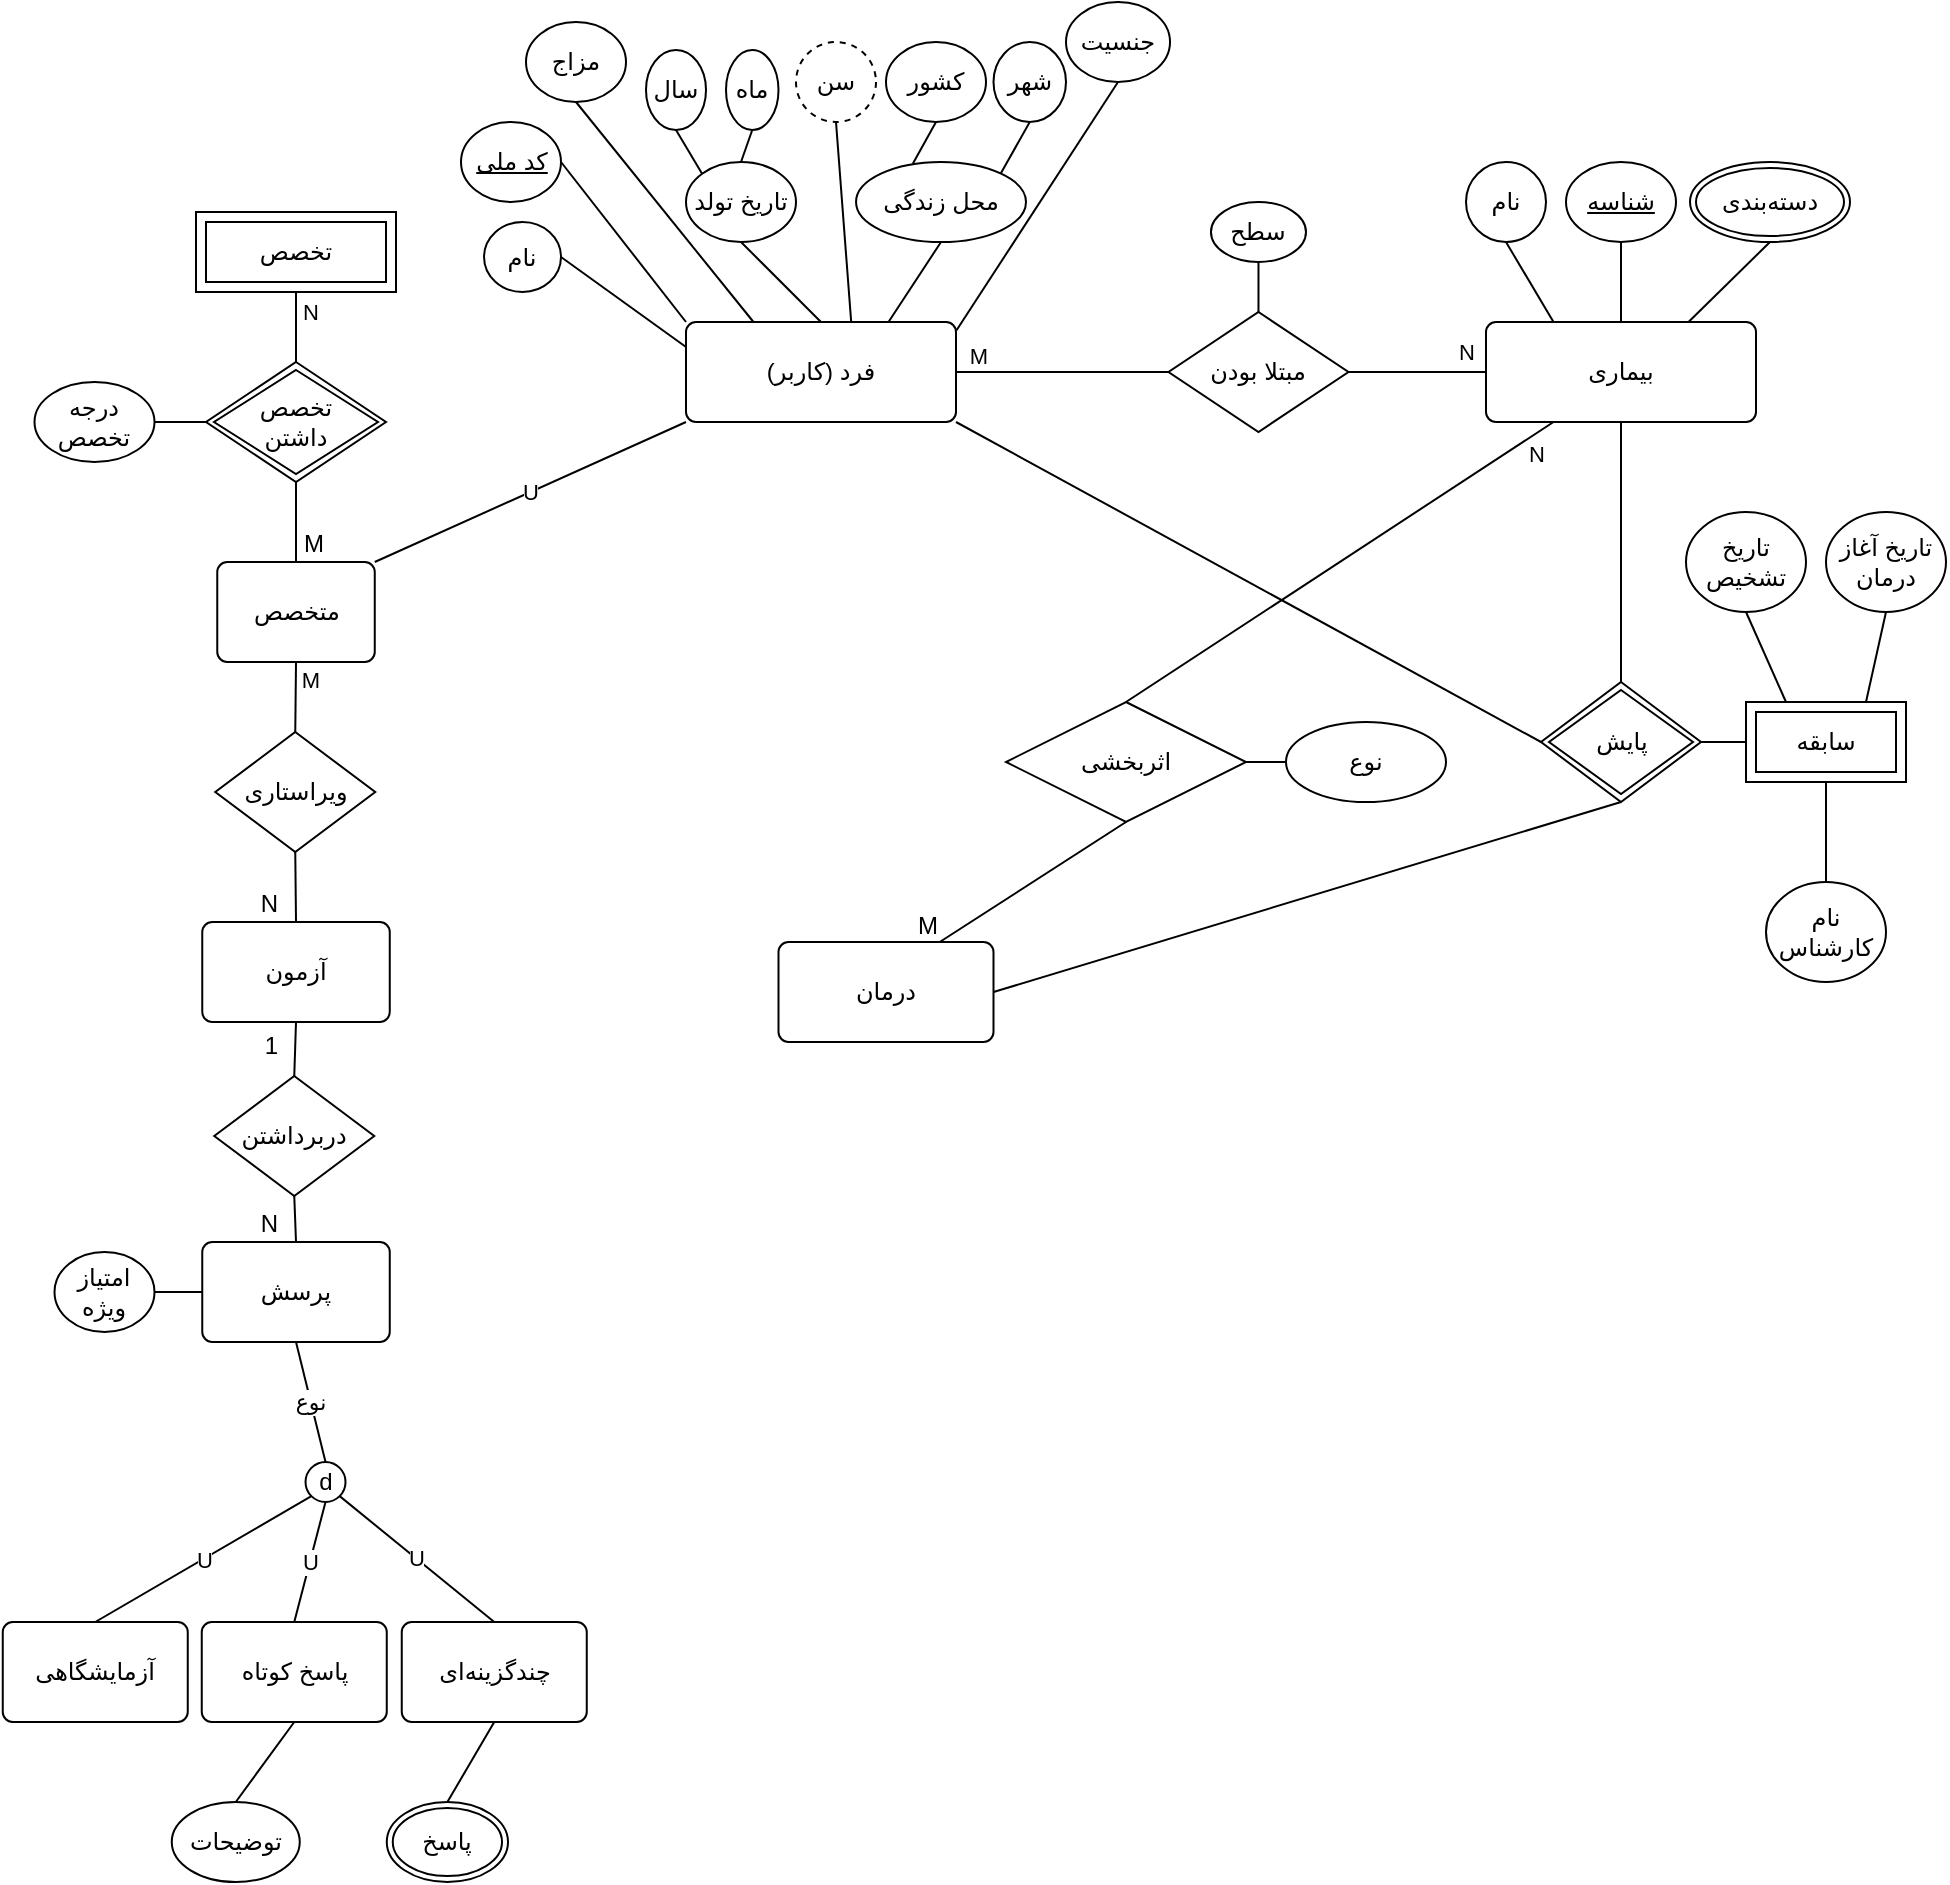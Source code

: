 <mxfile compressed="false" version="16.0.0" type="device">
  <diagram id="R2lEEEUBdFMjLlhIrx00" name="Page-1">
    <mxGraphModel dx="868" dy="1661" grid="1" gridSize="10" guides="1" tooltips="1" connect="1" arrows="1" fold="1" page="1" pageScale="1" pageWidth="850" pageHeight="1100" math="0" shadow="0" extFonts="Permanent Marker^https://fonts.googleapis.com/css?family=Permanent+Marker">
      <root>
        <mxCell id="0" />
        <mxCell id="1" parent="0" />
        <mxCell id="sVlaK4R8TNGXsEOWWM8I-3" value="&lt;div&gt;فرد (کاربر)&lt;/div&gt;" style="rounded=1;arcSize=10;whiteSpace=wrap;html=1;align=center;" parent="1" vertex="1">
          <mxGeometry x="350" y="110" width="135" height="50" as="geometry" />
        </mxCell>
        <mxCell id="sVlaK4R8TNGXsEOWWM8I-7" value="" style="endArrow=none;html=1;rounded=0;exitX=1.002;exitY=0.083;exitDx=0;exitDy=0;entryX=0.5;entryY=1;entryDx=0;entryDy=0;exitPerimeter=0;" parent="1" source="sVlaK4R8TNGXsEOWWM8I-3" target="sVlaK4R8TNGXsEOWWM8I-8" edge="1">
          <mxGeometry relative="1" as="geometry">
            <mxPoint x="310" y="140" as="sourcePoint" />
            <mxPoint x="440" y="120" as="targetPoint" />
          </mxGeometry>
        </mxCell>
        <mxCell id="sVlaK4R8TNGXsEOWWM8I-8" value="&lt;div&gt;جنسیت&lt;/div&gt;" style="ellipse;whiteSpace=wrap;html=1;align=center;" parent="1" vertex="1">
          <mxGeometry x="540" y="-50" width="52.02" height="40" as="geometry" />
        </mxCell>
        <mxCell id="sVlaK4R8TNGXsEOWWM8I-9" value="" style="endArrow=none;html=1;rounded=0;exitX=0.75;exitY=0;exitDx=0;exitDy=0;entryX=0.5;entryY=1;entryDx=0;entryDy=0;" parent="1" source="sVlaK4R8TNGXsEOWWM8I-3" target="sVlaK4R8TNGXsEOWWM8I-10" edge="1">
          <mxGeometry relative="1" as="geometry">
            <mxPoint x="437.995" y="110.0" as="sourcePoint" />
            <mxPoint x="364.98" y="121.92" as="targetPoint" />
          </mxGeometry>
        </mxCell>
        <mxCell id="sVlaK4R8TNGXsEOWWM8I-10" value="&lt;div&gt;محل زندگی&lt;/div&gt;" style="ellipse;whiteSpace=wrap;html=1;align=center;" parent="1" vertex="1">
          <mxGeometry x="435.02" y="30" width="84.98" height="40" as="geometry" />
        </mxCell>
        <mxCell id="sVlaK4R8TNGXsEOWWM8I-11" value="" style="endArrow=none;html=1;rounded=0;entryX=0.334;entryY=0.021;entryDx=0;entryDy=0;exitX=0.5;exitY=1;exitDx=0;exitDy=0;entryPerimeter=0;" parent="1" source="sVlaK4R8TNGXsEOWWM8I-14" target="sVlaK4R8TNGXsEOWWM8I-10" edge="1">
          <mxGeometry relative="1" as="geometry">
            <mxPoint x="410" y="-50" as="sourcePoint" />
            <mxPoint x="470" y="40" as="targetPoint" />
          </mxGeometry>
        </mxCell>
        <mxCell id="sVlaK4R8TNGXsEOWWM8I-12" value="" style="endArrow=none;html=1;rounded=0;entryX=1;entryY=0;entryDx=0;entryDy=0;exitX=0.5;exitY=1;exitDx=0;exitDy=0;" parent="1" source="sVlaK4R8TNGXsEOWWM8I-13" target="sVlaK4R8TNGXsEOWWM8I-10" edge="1">
          <mxGeometry relative="1" as="geometry">
            <mxPoint x="510" y="-50" as="sourcePoint" />
            <mxPoint x="442.484" y="45.84" as="targetPoint" />
          </mxGeometry>
        </mxCell>
        <mxCell id="sVlaK4R8TNGXsEOWWM8I-13" value="&lt;div&gt;شهر&lt;/div&gt;" style="ellipse;whiteSpace=wrap;html=1;align=center;" parent="1" vertex="1">
          <mxGeometry x="503.75" y="-30" width="36.25" height="40" as="geometry" />
        </mxCell>
        <mxCell id="sVlaK4R8TNGXsEOWWM8I-14" value="کشور" style="ellipse;whiteSpace=wrap;html=1;align=center;" parent="1" vertex="1">
          <mxGeometry x="450" y="-30" width="50" height="40" as="geometry" />
        </mxCell>
        <mxCell id="sVlaK4R8TNGXsEOWWM8I-15" value="" style="endArrow=none;html=1;rounded=0;entryX=0.5;entryY=0;entryDx=0;entryDy=0;exitX=0.5;exitY=1;exitDx=0;exitDy=0;" parent="1" source="sVlaK4R8TNGXsEOWWM8I-16" target="sVlaK4R8TNGXsEOWWM8I-3" edge="1">
          <mxGeometry relative="1" as="geometry">
            <mxPoint x="380" y="50" as="sourcePoint" />
            <mxPoint x="470" y="40" as="targetPoint" />
          </mxGeometry>
        </mxCell>
        <mxCell id="sVlaK4R8TNGXsEOWWM8I-16" value="تاریخ تولد" style="ellipse;whiteSpace=wrap;html=1;align=center;" parent="1" vertex="1">
          <mxGeometry x="350" y="30" width="55" height="40" as="geometry" />
        </mxCell>
        <mxCell id="sVlaK4R8TNGXsEOWWM8I-18" value="مزاج" style="ellipse;whiteSpace=wrap;html=1;align=center;" parent="1" vertex="1">
          <mxGeometry x="270" y="-40" width="50" height="40" as="geometry" />
        </mxCell>
        <mxCell id="sVlaK4R8TNGXsEOWWM8I-20" value="" style="endArrow=none;html=1;rounded=0;exitX=0.5;exitY=1;exitDx=0;exitDy=0;entryX=0.25;entryY=0;entryDx=0;entryDy=0;" parent="1" source="sVlaK4R8TNGXsEOWWM8I-18" target="sVlaK4R8TNGXsEOWWM8I-3" edge="1">
          <mxGeometry relative="1" as="geometry">
            <mxPoint x="310" y="40" as="sourcePoint" />
            <mxPoint x="470" y="40" as="targetPoint" />
          </mxGeometry>
        </mxCell>
        <mxCell id="sVlaK4R8TNGXsEOWWM8I-24" value="U" style="endArrow=none;html=1;rounded=0;entryX=0;entryY=1;entryDx=0;entryDy=0;exitX=1;exitY=0;exitDx=0;exitDy=0;" parent="1" source="sVlaK4R8TNGXsEOWWM8I-25" target="sVlaK4R8TNGXsEOWWM8I-3" edge="1">
          <mxGeometry width="50" height="50" relative="1" as="geometry">
            <mxPoint x="350" y="280" as="sourcePoint" />
            <mxPoint x="382.5" y="200" as="targetPoint" />
          </mxGeometry>
        </mxCell>
        <mxCell id="sVlaK4R8TNGXsEOWWM8I-25" value="&lt;div&gt;متخصص&lt;/div&gt;" style="rounded=1;arcSize=10;whiteSpace=wrap;html=1;align=center;" parent="1" vertex="1">
          <mxGeometry x="115.63" y="230" width="78.75" height="50" as="geometry" />
        </mxCell>
        <mxCell id="sVlaK4R8TNGXsEOWWM8I-28" value="" style="endArrow=none;html=1;rounded=0;exitX=0;exitY=0.5;exitDx=0;exitDy=0;entryX=1;entryY=0.5;entryDx=0;entryDy=0;" parent="1" source="sVlaK4R8TNGXsEOWWM8I-153" target="sVlaK4R8TNGXsEOWWM8I-29" edge="1">
          <mxGeometry relative="1" as="geometry">
            <mxPoint x="105.389" y="155.79" as="sourcePoint" />
            <mxPoint x="49.73" y="270" as="targetPoint" />
          </mxGeometry>
        </mxCell>
        <mxCell id="sVlaK4R8TNGXsEOWWM8I-29" value="&lt;div&gt;درجه تخصص&lt;/div&gt;" style="ellipse;whiteSpace=wrap;html=1;align=center;" parent="1" vertex="1">
          <mxGeometry x="24.25" y="140" width="60" height="40" as="geometry" />
        </mxCell>
        <mxCell id="sVlaK4R8TNGXsEOWWM8I-36" value="&lt;div&gt;بیماری&lt;/div&gt;" style="rounded=1;arcSize=10;whiteSpace=wrap;html=1;align=center;" parent="1" vertex="1">
          <mxGeometry x="750" y="110" width="135" height="50" as="geometry" />
        </mxCell>
        <mxCell id="sVlaK4R8TNGXsEOWWM8I-37" value="درمان" style="rounded=1;arcSize=10;whiteSpace=wrap;html=1;align=center;" parent="1" vertex="1">
          <mxGeometry x="396.25" y="420" width="107.5" height="50" as="geometry" />
        </mxCell>
        <mxCell id="sVlaK4R8TNGXsEOWWM8I-38" value="آزمون" style="rounded=1;arcSize=10;whiteSpace=wrap;html=1;align=center;" parent="1" vertex="1">
          <mxGeometry x="108.13" y="410" width="93.75" height="50" as="geometry" />
        </mxCell>
        <mxCell id="sVlaK4R8TNGXsEOWWM8I-39" value="سابقه" style="shape=ext;margin=3;double=1;whiteSpace=wrap;html=1;align=center;" parent="1" vertex="1">
          <mxGeometry x="880" y="300" width="80" height="40" as="geometry" />
        </mxCell>
        <mxCell id="sVlaK4R8TNGXsEOWWM8I-41" value="" style="endArrow=none;html=1;rounded=0;exitX=0.5;exitY=0;exitDx=0;exitDy=0;entryX=0.5;entryY=1;entryDx=0;entryDy=0;" parent="1" source="sVlaK4R8TNGXsEOWWM8I-43" target="sVlaK4R8TNGXsEOWWM8I-42" edge="1">
          <mxGeometry relative="1" as="geometry">
            <mxPoint x="650" y="84.15" as="sourcePoint" />
            <mxPoint x="629.73" y="90" as="targetPoint" />
          </mxGeometry>
        </mxCell>
        <mxCell id="sVlaK4R8TNGXsEOWWM8I-42" value="&lt;div&gt;سطح&lt;/div&gt;" style="ellipse;whiteSpace=wrap;html=1;align=center;" parent="1" vertex="1">
          <mxGeometry x="612.48" y="50" width="47.52" height="30" as="geometry" />
        </mxCell>
        <mxCell id="sVlaK4R8TNGXsEOWWM8I-43" value="مبتلا بودن" style="shape=rhombus;perimeter=rhombusPerimeter;whiteSpace=wrap;html=1;align=center;" parent="1" vertex="1">
          <mxGeometry x="591.24" y="105" width="90" height="60" as="geometry" />
        </mxCell>
        <mxCell id="sVlaK4R8TNGXsEOWWM8I-45" value="" style="endArrow=none;html=1;rounded=0;entryX=0;entryY=0.5;entryDx=0;entryDy=0;exitX=1;exitY=0.5;exitDx=0;exitDy=0;" parent="1" source="sVlaK4R8TNGXsEOWWM8I-43" target="sVlaK4R8TNGXsEOWWM8I-36" edge="1">
          <mxGeometry relative="1" as="geometry">
            <mxPoint x="470" y="145" as="sourcePoint" />
            <mxPoint x="530" y="145" as="targetPoint" />
          </mxGeometry>
        </mxCell>
        <mxCell id="sVlaK4R8TNGXsEOWWM8I-123" value="&lt;div&gt;N&lt;/div&gt;" style="edgeLabel;html=1;align=center;verticalAlign=middle;resizable=0;points=[];labelBackgroundColor=none;" parent="sVlaK4R8TNGXsEOWWM8I-45" vertex="1" connectable="0">
          <mxGeometry x="0.759" y="1" relative="1" as="geometry">
            <mxPoint x="-2" y="-9" as="offset" />
          </mxGeometry>
        </mxCell>
        <mxCell id="sVlaK4R8TNGXsEOWWM8I-46" value="ویراستاری" style="shape=rhombus;perimeter=rhombusPerimeter;whiteSpace=wrap;html=1;align=center;" parent="1" vertex="1">
          <mxGeometry x="114.63" y="315" width="80" height="60" as="geometry" />
        </mxCell>
        <mxCell id="sVlaK4R8TNGXsEOWWM8I-47" value="" style="endArrow=none;html=1;rounded=0;exitX=0.5;exitY=1;exitDx=0;exitDy=0;entryX=0.5;entryY=0;entryDx=0;entryDy=0;" parent="1" source="sVlaK4R8TNGXsEOWWM8I-25" target="sVlaK4R8TNGXsEOWWM8I-46" edge="1">
          <mxGeometry relative="1" as="geometry">
            <mxPoint x="230" y="360" as="sourcePoint" />
            <mxPoint x="390" y="360" as="targetPoint" />
          </mxGeometry>
        </mxCell>
        <mxCell id="sVlaK4R8TNGXsEOWWM8I-88" value="M" style="edgeLabel;html=1;align=center;verticalAlign=middle;resizable=0;points=[];labelBackgroundColor=none;" parent="sVlaK4R8TNGXsEOWWM8I-47" vertex="1" connectable="0">
          <mxGeometry x="-0.886" y="2" relative="1" as="geometry">
            <mxPoint x="5" y="7" as="offset" />
          </mxGeometry>
        </mxCell>
        <mxCell id="sVlaK4R8TNGXsEOWWM8I-49" value="نوع" style="endArrow=none;html=1;rounded=0;entryX=0.5;entryY=0;entryDx=0;entryDy=0;exitX=0.5;exitY=1;exitDx=0;exitDy=0;" parent="1" source="Q4Wg1zKSu5OOe2htZJlR-3" target="sVlaK4R8TNGXsEOWWM8I-50" edge="1">
          <mxGeometry relative="1" as="geometry">
            <mxPoint x="280.38" y="640" as="sourcePoint" />
            <mxPoint x="175.88" y="720" as="targetPoint" />
          </mxGeometry>
        </mxCell>
        <mxCell id="sVlaK4R8TNGXsEOWWM8I-50" value="d" style="ellipse;whiteSpace=wrap;html=1;aspect=fixed;" parent="1" vertex="1">
          <mxGeometry x="159.76" y="680" width="20" height="20" as="geometry" />
        </mxCell>
        <mxCell id="sVlaK4R8TNGXsEOWWM8I-51" value="U" style="endArrow=none;html=1;rounded=0;entryX=0;entryY=1;entryDx=0;entryDy=0;exitX=0.5;exitY=0;exitDx=0;exitDy=0;" parent="1" source="sVlaK4R8TNGXsEOWWM8I-54" target="sVlaK4R8TNGXsEOWWM8I-50" edge="1">
          <mxGeometry width="50" height="50" relative="1" as="geometry">
            <mxPoint x="107.88" y="750" as="sourcePoint" />
            <mxPoint x="178.309" y="707.071" as="targetPoint" />
          </mxGeometry>
        </mxCell>
        <mxCell id="sVlaK4R8TNGXsEOWWM8I-54" value="آزمایشگاهی" style="rounded=1;arcSize=10;whiteSpace=wrap;html=1;align=center;" parent="1" vertex="1">
          <mxGeometry x="8.38" y="760" width="92.5" height="50" as="geometry" />
        </mxCell>
        <mxCell id="sVlaK4R8TNGXsEOWWM8I-55" value="پاسخ کوتاه" style="rounded=1;arcSize=10;whiteSpace=wrap;html=1;align=center;" parent="1" vertex="1">
          <mxGeometry x="107.88" y="760" width="92.5" height="50" as="geometry" />
        </mxCell>
        <mxCell id="sVlaK4R8TNGXsEOWWM8I-56" value="چندگزینه‌ای" style="rounded=1;arcSize=10;whiteSpace=wrap;html=1;align=center;" parent="1" vertex="1">
          <mxGeometry x="207.88" y="760" width="92.5" height="50" as="geometry" />
        </mxCell>
        <mxCell id="sVlaK4R8TNGXsEOWWM8I-57" value="U" style="endArrow=none;html=1;rounded=0;entryX=0.5;entryY=1;entryDx=0;entryDy=0;exitX=0.5;exitY=0;exitDx=0;exitDy=0;" parent="1" source="sVlaK4R8TNGXsEOWWM8I-55" target="sVlaK4R8TNGXsEOWWM8I-50" edge="1">
          <mxGeometry width="50" height="50" relative="1" as="geometry">
            <mxPoint x="110.38" y="770" as="sourcePoint" />
            <mxPoint x="209.559" y="707.071" as="targetPoint" />
          </mxGeometry>
        </mxCell>
        <mxCell id="sVlaK4R8TNGXsEOWWM8I-58" value="U" style="endArrow=none;html=1;rounded=0;entryX=1;entryY=1;entryDx=0;entryDy=0;exitX=0.5;exitY=0;exitDx=0;exitDy=0;" parent="1" source="sVlaK4R8TNGXsEOWWM8I-56" target="sVlaK4R8TNGXsEOWWM8I-50" edge="1">
          <mxGeometry width="50" height="50" relative="1" as="geometry">
            <mxPoint x="120.38" y="780" as="sourcePoint" />
            <mxPoint x="219.559" y="717.071" as="targetPoint" />
          </mxGeometry>
        </mxCell>
        <mxCell id="sVlaK4R8TNGXsEOWWM8I-59" value="" style="endArrow=none;html=1;rounded=0;entryX=0.5;entryY=1;entryDx=0;entryDy=0;exitX=0.5;exitY=0;exitDx=0;exitDy=0;" parent="1" source="sVlaK4R8TNGXsEOWWM8I-60" target="sVlaK4R8TNGXsEOWWM8I-56" edge="1">
          <mxGeometry relative="1" as="geometry">
            <mxPoint x="314.38" y="850" as="sourcePoint" />
            <mxPoint x="370.38" y="820" as="targetPoint" />
          </mxGeometry>
        </mxCell>
        <mxCell id="sVlaK4R8TNGXsEOWWM8I-60" value="پاسخ" style="ellipse;shape=doubleEllipse;margin=3;whiteSpace=wrap;html=1;align=center;" parent="1" vertex="1">
          <mxGeometry x="200.38" y="850" width="60.63" height="40" as="geometry" />
        </mxCell>
        <mxCell id="sVlaK4R8TNGXsEOWWM8I-61" value="" style="endArrow=none;html=1;rounded=0;exitX=0.5;exitY=1;exitDx=0;exitDy=0;entryX=0.5;entryY=0;entryDx=0;entryDy=0;" parent="1" source="sVlaK4R8TNGXsEOWWM8I-55" target="sVlaK4R8TNGXsEOWWM8I-62" edge="1">
          <mxGeometry relative="1" as="geometry">
            <mxPoint x="140.38" y="850" as="sourcePoint" />
            <mxPoint x="206.38" y="850" as="targetPoint" />
          </mxGeometry>
        </mxCell>
        <mxCell id="sVlaK4R8TNGXsEOWWM8I-62" value="توضیحات" style="ellipse;whiteSpace=wrap;html=1;align=center;" parent="1" vertex="1">
          <mxGeometry x="92.88" y="850" width="64" height="40" as="geometry" />
        </mxCell>
        <mxCell id="sVlaK4R8TNGXsEOWWM8I-63" value="" style="endArrow=none;html=1;rounded=0;exitX=1;exitY=0.5;exitDx=0;exitDy=0;entryX=0;entryY=0.5;entryDx=0;entryDy=0;" parent="1" source="sVlaK4R8TNGXsEOWWM8I-64" target="Q4Wg1zKSu5OOe2htZJlR-3" edge="1">
          <mxGeometry relative="1" as="geometry">
            <mxPoint x="370" y="550" as="sourcePoint" />
            <mxPoint y="540" as="targetPoint" />
          </mxGeometry>
        </mxCell>
        <mxCell id="sVlaK4R8TNGXsEOWWM8I-64" value="امتیاز ویژه" style="ellipse;whiteSpace=wrap;html=1;align=center;" parent="1" vertex="1">
          <mxGeometry x="34.25" y="575" width="50" height="40" as="geometry" />
        </mxCell>
        <mxCell id="sVlaK4R8TNGXsEOWWM8I-68" value="" style="endArrow=none;html=1;rounded=0;exitX=0.5;exitY=1;exitDx=0;exitDy=0;entryX=0.5;entryY=0;entryDx=0;entryDy=0;" parent="1" source="sVlaK4R8TNGXsEOWWM8I-46" target="sVlaK4R8TNGXsEOWWM8I-38" edge="1">
          <mxGeometry relative="1" as="geometry">
            <mxPoint x="210" y="450" as="sourcePoint" />
            <mxPoint x="370" y="450" as="targetPoint" />
          </mxGeometry>
        </mxCell>
        <mxCell id="sVlaK4R8TNGXsEOWWM8I-69" value="" style="resizable=0;html=1;align=left;verticalAlign=bottom;" parent="sVlaK4R8TNGXsEOWWM8I-68" connectable="0" vertex="1">
          <mxGeometry x="-1" relative="1" as="geometry" />
        </mxCell>
        <mxCell id="sVlaK4R8TNGXsEOWWM8I-70" value="N" style="resizable=0;html=1;align=right;verticalAlign=bottom;" parent="sVlaK4R8TNGXsEOWWM8I-68" connectable="0" vertex="1">
          <mxGeometry x="1" relative="1" as="geometry">
            <mxPoint x="-9" as="offset" />
          </mxGeometry>
        </mxCell>
        <mxCell id="sVlaK4R8TNGXsEOWWM8I-90" value="پایش" style="shape=rhombus;double=1;perimeter=rhombusPerimeter;whiteSpace=wrap;html=1;align=center;labelBackgroundColor=none;" parent="1" vertex="1">
          <mxGeometry x="777.5" y="290" width="80" height="60" as="geometry" />
        </mxCell>
        <mxCell id="sVlaK4R8TNGXsEOWWM8I-91" value="" style="endArrow=none;html=1;rounded=0;exitX=1;exitY=1;exitDx=0;exitDy=0;entryX=0;entryY=0.5;entryDx=0;entryDy=0;" parent="1" source="sVlaK4R8TNGXsEOWWM8I-3" target="sVlaK4R8TNGXsEOWWM8I-90" edge="1">
          <mxGeometry relative="1" as="geometry">
            <mxPoint x="810" y="290" as="sourcePoint" />
            <mxPoint x="970" y="290" as="targetPoint" />
          </mxGeometry>
        </mxCell>
        <mxCell id="sVlaK4R8TNGXsEOWWM8I-92" value="" style="endArrow=none;html=1;rounded=0;exitX=0.5;exitY=0;exitDx=0;exitDy=0;entryX=0.5;entryY=1;entryDx=0;entryDy=0;" parent="1" source="sVlaK4R8TNGXsEOWWM8I-90" target="sVlaK4R8TNGXsEOWWM8I-36" edge="1">
          <mxGeometry relative="1" as="geometry">
            <mxPoint x="495" y="170.0" as="sourcePoint" />
            <mxPoint x="750" y="330" as="targetPoint" />
          </mxGeometry>
        </mxCell>
        <mxCell id="sVlaK4R8TNGXsEOWWM8I-93" value="" style="endArrow=none;html=1;rounded=0;exitX=1;exitY=0.5;exitDx=0;exitDy=0;entryX=0.5;entryY=1;entryDx=0;entryDy=0;" parent="1" source="sVlaK4R8TNGXsEOWWM8I-37" target="sVlaK4R8TNGXsEOWWM8I-90" edge="1">
          <mxGeometry relative="1" as="geometry">
            <mxPoint x="505" y="180.0" as="sourcePoint" />
            <mxPoint x="760" y="340" as="targetPoint" />
          </mxGeometry>
        </mxCell>
        <mxCell id="sVlaK4R8TNGXsEOWWM8I-94" value="" style="endArrow=none;html=1;rounded=0;exitX=1;exitY=0.5;exitDx=0;exitDy=0;entryX=0;entryY=0.5;entryDx=0;entryDy=0;" parent="1" source="sVlaK4R8TNGXsEOWWM8I-90" target="sVlaK4R8TNGXsEOWWM8I-39" edge="1">
          <mxGeometry relative="1" as="geometry">
            <mxPoint x="515" y="190.0" as="sourcePoint" />
            <mxPoint x="770" y="350" as="targetPoint" />
          </mxGeometry>
        </mxCell>
        <mxCell id="sVlaK4R8TNGXsEOWWM8I-95" value="" style="endArrow=none;html=1;rounded=0;exitX=0.5;exitY=1;exitDx=0;exitDy=0;entryX=0.5;entryY=0;entryDx=0;entryDy=0;" parent="1" source="sVlaK4R8TNGXsEOWWM8I-39" target="sVlaK4R8TNGXsEOWWM8I-96" edge="1">
          <mxGeometry relative="1" as="geometry">
            <mxPoint x="1235.27" y="374.15" as="sourcePoint" />
            <mxPoint x="1190" y="380" as="targetPoint" />
          </mxGeometry>
        </mxCell>
        <mxCell id="sVlaK4R8TNGXsEOWWM8I-96" value="نام کارشناس" style="ellipse;whiteSpace=wrap;html=1;align=center;" parent="1" vertex="1">
          <mxGeometry x="890" y="390" width="60" height="50" as="geometry" />
        </mxCell>
        <mxCell id="sVlaK4R8TNGXsEOWWM8I-103" value="" style="endArrow=none;html=1;rounded=0;entryX=0.25;entryY=0;entryDx=0;entryDy=0;exitX=0.5;exitY=1;exitDx=0;exitDy=0;" parent="1" source="sVlaK4R8TNGXsEOWWM8I-104" target="sVlaK4R8TNGXsEOWWM8I-39" edge="1">
          <mxGeometry relative="1" as="geometry">
            <mxPoint x="855" y="230" as="sourcePoint" />
            <mxPoint x="892.5" y="290.0" as="targetPoint" />
          </mxGeometry>
        </mxCell>
        <mxCell id="sVlaK4R8TNGXsEOWWM8I-104" value="&lt;div&gt;تاریخ&lt;/div&gt;&lt;div&gt;تشخیص&lt;br&gt;&lt;/div&gt;" style="ellipse;whiteSpace=wrap;html=1;align=center;" parent="1" vertex="1">
          <mxGeometry x="850" y="205" width="60" height="50" as="geometry" />
        </mxCell>
        <mxCell id="sVlaK4R8TNGXsEOWWM8I-105" value="تاریخ آغاز درمان" style="ellipse;whiteSpace=wrap;html=1;align=center;" parent="1" vertex="1">
          <mxGeometry x="920" y="205" width="60" height="50" as="geometry" />
        </mxCell>
        <mxCell id="sVlaK4R8TNGXsEOWWM8I-106" value="" style="endArrow=none;html=1;rounded=0;exitX=0.5;exitY=1;exitDx=0;exitDy=0;entryX=0.75;entryY=0;entryDx=0;entryDy=0;" parent="1" source="sVlaK4R8TNGXsEOWWM8I-105" target="sVlaK4R8TNGXsEOWWM8I-39" edge="1">
          <mxGeometry relative="1" as="geometry">
            <mxPoint x="1060" y="300" as="sourcePoint" />
            <mxPoint x="1133.75" y="370.0" as="targetPoint" />
          </mxGeometry>
        </mxCell>
        <mxCell id="sVlaK4R8TNGXsEOWWM8I-111" value="اثربخشی" style="shape=rhombus;perimeter=rhombusPerimeter;whiteSpace=wrap;html=1;align=center;" parent="1" vertex="1">
          <mxGeometry x="510" y="300" width="120" height="60" as="geometry" />
        </mxCell>
        <mxCell id="sVlaK4R8TNGXsEOWWM8I-112" value="" style="endArrow=none;html=1;rounded=0;exitX=0.25;exitY=1;exitDx=0;exitDy=0;entryX=0.5;entryY=0;entryDx=0;entryDy=0;" parent="1" source="sVlaK4R8TNGXsEOWWM8I-36" target="sVlaK4R8TNGXsEOWWM8I-111" edge="1">
          <mxGeometry relative="1" as="geometry">
            <mxPoint x="556.25" y="290" as="sourcePoint" />
            <mxPoint x="740" y="340" as="targetPoint" />
          </mxGeometry>
        </mxCell>
        <mxCell id="sVlaK4R8TNGXsEOWWM8I-113" value="N" style="edgeLabel;html=1;align=center;verticalAlign=middle;resizable=0;points=[];labelBackgroundColor=none;" parent="sVlaK4R8TNGXsEOWWM8I-112" vertex="1" connectable="0">
          <mxGeometry x="-0.886" y="2" relative="1" as="geometry">
            <mxPoint x="2" y="6" as="offset" />
          </mxGeometry>
        </mxCell>
        <mxCell id="sVlaK4R8TNGXsEOWWM8I-114" value="" style="endArrow=none;html=1;rounded=0;exitX=0.5;exitY=1;exitDx=0;exitDy=0;entryX=0.75;entryY=0;entryDx=0;entryDy=0;" parent="1" source="sVlaK4R8TNGXsEOWWM8I-111" target="sVlaK4R8TNGXsEOWWM8I-37" edge="1">
          <mxGeometry relative="1" as="geometry">
            <mxPoint x="560" y="430" as="sourcePoint" />
            <mxPoint x="519.375" y="460" as="targetPoint" />
          </mxGeometry>
        </mxCell>
        <mxCell id="sVlaK4R8TNGXsEOWWM8I-115" value="" style="resizable=0;html=1;align=left;verticalAlign=bottom;" parent="sVlaK4R8TNGXsEOWWM8I-114" connectable="0" vertex="1">
          <mxGeometry x="-1" relative="1" as="geometry" />
        </mxCell>
        <mxCell id="sVlaK4R8TNGXsEOWWM8I-116" value="M" style="resizable=0;html=1;align=right;verticalAlign=bottom;" parent="sVlaK4R8TNGXsEOWWM8I-114" connectable="0" vertex="1">
          <mxGeometry x="1" relative="1" as="geometry" />
        </mxCell>
        <mxCell id="sVlaK4R8TNGXsEOWWM8I-117" value="" style="endArrow=none;html=1;rounded=0;exitX=1;exitY=0.5;exitDx=0;exitDy=0;entryX=0;entryY=0.5;entryDx=0;entryDy=0;" parent="1" source="sVlaK4R8TNGXsEOWWM8I-111" target="Q4Wg1zKSu5OOe2htZJlR-1" edge="1">
          <mxGeometry relative="1" as="geometry">
            <mxPoint x="630" y="330" as="sourcePoint" />
            <mxPoint x="655" y="330" as="targetPoint" />
          </mxGeometry>
        </mxCell>
        <mxCell id="sVlaK4R8TNGXsEOWWM8I-118" value="" style="resizable=0;html=1;align=left;verticalAlign=bottom;" parent="sVlaK4R8TNGXsEOWWM8I-117" connectable="0" vertex="1">
          <mxGeometry x="-1" relative="1" as="geometry" />
        </mxCell>
        <mxCell id="sVlaK4R8TNGXsEOWWM8I-125" value="" style="endArrow=none;html=1;rounded=0;entryX=1;entryY=0.5;entryDx=0;entryDy=0;exitX=0;exitY=0.5;exitDx=0;exitDy=0;" parent="1" source="sVlaK4R8TNGXsEOWWM8I-43" target="sVlaK4R8TNGXsEOWWM8I-3" edge="1">
          <mxGeometry relative="1" as="geometry">
            <mxPoint x="691.24" y="145" as="sourcePoint" />
            <mxPoint x="760" y="145" as="targetPoint" />
          </mxGeometry>
        </mxCell>
        <mxCell id="sVlaK4R8TNGXsEOWWM8I-126" value="&lt;div&gt;M&lt;/div&gt;" style="edgeLabel;html=1;align=center;verticalAlign=middle;resizable=0;points=[];labelBackgroundColor=none;" parent="sVlaK4R8TNGXsEOWWM8I-125" vertex="1" connectable="0">
          <mxGeometry x="0.759" y="1" relative="1" as="geometry">
            <mxPoint x="-2" y="-9" as="offset" />
          </mxGeometry>
        </mxCell>
        <mxCell id="sVlaK4R8TNGXsEOWWM8I-127" value="" style="endArrow=none;html=1;rounded=0;exitX=0.25;exitY=0;exitDx=0;exitDy=0;entryX=0.5;entryY=1;entryDx=0;entryDy=0;" parent="1" source="sVlaK4R8TNGXsEOWWM8I-36" target="sVlaK4R8TNGXsEOWWM8I-128" edge="1">
          <mxGeometry relative="1" as="geometry">
            <mxPoint x="775.27" y="74.15" as="sourcePoint" />
            <mxPoint x="730" y="80" as="targetPoint" />
          </mxGeometry>
        </mxCell>
        <mxCell id="sVlaK4R8TNGXsEOWWM8I-128" value="&lt;div&gt;نام&lt;/div&gt;" style="ellipse;whiteSpace=wrap;html=1;align=center;" parent="1" vertex="1">
          <mxGeometry x="740" y="30" width="40" height="40" as="geometry" />
        </mxCell>
        <mxCell id="sVlaK4R8TNGXsEOWWM8I-130" value="شناسه" style="ellipse;whiteSpace=wrap;html=1;align=center;fontStyle=4;labelBackgroundColor=none;" parent="1" vertex="1">
          <mxGeometry x="790" y="30" width="55" height="40" as="geometry" />
        </mxCell>
        <mxCell id="sVlaK4R8TNGXsEOWWM8I-131" value="" style="endArrow=none;html=1;rounded=0;exitX=0.5;exitY=0;exitDx=0;exitDy=0;entryX=0.5;entryY=1;entryDx=0;entryDy=0;" parent="1" source="sVlaK4R8TNGXsEOWWM8I-36" target="sVlaK4R8TNGXsEOWWM8I-130" edge="1">
          <mxGeometry relative="1" as="geometry">
            <mxPoint x="793.75" y="120" as="sourcePoint" />
            <mxPoint x="750" y="80" as="targetPoint" />
          </mxGeometry>
        </mxCell>
        <mxCell id="sVlaK4R8TNGXsEOWWM8I-133" value="" style="endArrow=none;html=1;rounded=0;entryX=0.612;entryY=0.006;entryDx=0;entryDy=0;exitX=0.5;exitY=1;exitDx=0;exitDy=0;entryPerimeter=0;" parent="1" source="sVlaK4R8TNGXsEOWWM8I-135" target="sVlaK4R8TNGXsEOWWM8I-3" edge="1">
          <mxGeometry relative="1" as="geometry">
            <mxPoint x="425.5" y="10" as="sourcePoint" />
            <mxPoint x="440.5" y="50" as="targetPoint" />
          </mxGeometry>
        </mxCell>
        <mxCell id="sVlaK4R8TNGXsEOWWM8I-135" value="سن" style="ellipse;whiteSpace=wrap;html=1;align=center;dashed=1;labelBackgroundColor=none;" parent="1" vertex="1">
          <mxGeometry x="405" y="-30" width="40" height="40" as="geometry" />
        </mxCell>
        <mxCell id="sVlaK4R8TNGXsEOWWM8I-143" value="" style="endArrow=none;html=1;rounded=0;entryX=0;entryY=0;entryDx=0;entryDy=0;exitX=0.5;exitY=1;exitDx=0;exitDy=0;" parent="1" source="sVlaK4R8TNGXsEOWWM8I-146" target="sVlaK4R8TNGXsEOWWM8I-16" edge="1">
          <mxGeometry relative="1" as="geometry">
            <mxPoint x="246.25" y="-86" as="sourcePoint" />
            <mxPoint x="299.653" y="-5.16" as="targetPoint" />
          </mxGeometry>
        </mxCell>
        <mxCell id="sVlaK4R8TNGXsEOWWM8I-144" value="" style="endArrow=none;html=1;rounded=0;entryX=0.5;entryY=0;entryDx=0;entryDy=0;exitX=0.5;exitY=1;exitDx=0;exitDy=0;" parent="1" source="sVlaK4R8TNGXsEOWWM8I-145" target="sVlaK4R8TNGXsEOWWM8I-16" edge="1">
          <mxGeometry relative="1" as="geometry">
            <mxPoint x="346.25" y="-86" as="sourcePoint" />
            <mxPoint x="343.732" y="-0.176" as="targetPoint" />
          </mxGeometry>
        </mxCell>
        <mxCell id="sVlaK4R8TNGXsEOWWM8I-145" value="ماه" style="ellipse;whiteSpace=wrap;html=1;align=center;" parent="1" vertex="1">
          <mxGeometry x="370" y="-26" width="26.25" height="40" as="geometry" />
        </mxCell>
        <mxCell id="sVlaK4R8TNGXsEOWWM8I-146" value="سال" style="ellipse;whiteSpace=wrap;html=1;align=center;" parent="1" vertex="1">
          <mxGeometry x="330" y="-26" width="30" height="40" as="geometry" />
        </mxCell>
        <mxCell id="sVlaK4R8TNGXsEOWWM8I-148" value="" style="endArrow=none;html=1;rounded=0;exitX=1;exitY=0.5;exitDx=0;exitDy=0;entryX=0;entryY=0;entryDx=0;entryDy=0;" parent="1" source="sVlaK4R8TNGXsEOWWM8I-150" target="sVlaK4R8TNGXsEOWWM8I-3" edge="1">
          <mxGeometry relative="1" as="geometry">
            <mxPoint x="280" y="100" as="sourcePoint" />
            <mxPoint x="310" y="110" as="targetPoint" />
          </mxGeometry>
        </mxCell>
        <mxCell id="sVlaK4R8TNGXsEOWWM8I-150" value="کد ملی" style="ellipse;whiteSpace=wrap;html=1;align=center;fontStyle=4;labelBackgroundColor=none;" parent="1" vertex="1">
          <mxGeometry x="237.5" y="10" width="50" height="40" as="geometry" />
        </mxCell>
        <mxCell id="sVlaK4R8TNGXsEOWWM8I-151" value="" style="endArrow=none;html=1;rounded=0;entryX=0;entryY=0.25;entryDx=0;entryDy=0;exitX=1;exitY=0.5;exitDx=0;exitDy=0;" parent="1" source="sVlaK4R8TNGXsEOWWM8I-152" target="sVlaK4R8TNGXsEOWWM8I-3" edge="1">
          <mxGeometry relative="1" as="geometry">
            <mxPoint x="290" y="80" as="sourcePoint" />
            <mxPoint x="420" y="120" as="targetPoint" />
          </mxGeometry>
        </mxCell>
        <mxCell id="sVlaK4R8TNGXsEOWWM8I-152" value="نام" style="ellipse;whiteSpace=wrap;html=1;align=center;" parent="1" vertex="1">
          <mxGeometry x="249.02" y="60" width="38.48" height="35" as="geometry" />
        </mxCell>
        <mxCell id="sVlaK4R8TNGXsEOWWM8I-153" value="&lt;div&gt;تخصص&lt;/div&gt;داشتن" style="shape=rhombus;double=1;perimeter=rhombusPerimeter;whiteSpace=wrap;html=1;align=center;labelBackgroundColor=none;" parent="1" vertex="1">
          <mxGeometry x="110" y="130" width="90" height="60" as="geometry" />
        </mxCell>
        <mxCell id="sVlaK4R8TNGXsEOWWM8I-155" value="" style="endArrow=none;html=1;rounded=0;exitX=0.5;exitY=1;exitDx=0;exitDy=0;entryX=0.5;entryY=0;entryDx=0;entryDy=0;" parent="1" source="sVlaK4R8TNGXsEOWWM8I-153" target="sVlaK4R8TNGXsEOWWM8I-25" edge="1">
          <mxGeometry relative="1" as="geometry">
            <mxPoint x="226.5" y="410" as="sourcePoint" />
            <mxPoint x="171" y="227.143" as="targetPoint" />
          </mxGeometry>
        </mxCell>
        <mxCell id="sVlaK4R8TNGXsEOWWM8I-156" value="" style="resizable=0;html=1;align=left;verticalAlign=bottom;" parent="sVlaK4R8TNGXsEOWWM8I-155" connectable="0" vertex="1">
          <mxGeometry x="-1" relative="1" as="geometry" />
        </mxCell>
        <mxCell id="sVlaK4R8TNGXsEOWWM8I-157" value="M" style="resizable=0;html=1;align=right;verticalAlign=bottom;" parent="sVlaK4R8TNGXsEOWWM8I-155" connectable="0" vertex="1">
          <mxGeometry x="1" relative="1" as="geometry">
            <mxPoint x="14" as="offset" />
          </mxGeometry>
        </mxCell>
        <mxCell id="sVlaK4R8TNGXsEOWWM8I-158" value="تخصص" style="shape=ext;margin=3;double=1;whiteSpace=wrap;html=1;align=center;labelBackgroundColor=none;" parent="1" vertex="1">
          <mxGeometry x="105" y="55" width="100" height="40" as="geometry" />
        </mxCell>
        <mxCell id="sVlaK4R8TNGXsEOWWM8I-159" value="" style="endArrow=none;html=1;rounded=0;exitX=0.5;exitY=1;exitDx=0;exitDy=0;entryX=0.5;entryY=0;entryDx=0;entryDy=0;" parent="1" source="sVlaK4R8TNGXsEOWWM8I-158" target="sVlaK4R8TNGXsEOWWM8I-153" edge="1">
          <mxGeometry relative="1" as="geometry">
            <mxPoint x="150" y="100" as="sourcePoint" />
            <mxPoint x="310" y="100" as="targetPoint" />
          </mxGeometry>
        </mxCell>
        <mxCell id="sVlaK4R8TNGXsEOWWM8I-160" value="&lt;div&gt;N&lt;/div&gt;" style="edgeLabel;html=1;align=center;verticalAlign=middle;resizable=0;points=[];labelBackgroundColor=none;" parent="sVlaK4R8TNGXsEOWWM8I-159" vertex="1" connectable="0">
          <mxGeometry x="-0.584" y="3" relative="1" as="geometry">
            <mxPoint x="4" y="2" as="offset" />
          </mxGeometry>
        </mxCell>
        <mxCell id="sVlaK4R8TNGXsEOWWM8I-162" value="" style="endArrow=none;html=1;rounded=0;exitX=0.75;exitY=0;exitDx=0;exitDy=0;entryX=0.5;entryY=1;entryDx=0;entryDy=0;" parent="1" source="sVlaK4R8TNGXsEOWWM8I-36" target="sVlaK4R8TNGXsEOWWM8I-163" edge="1">
          <mxGeometry relative="1" as="geometry">
            <mxPoint x="912.5" y="115" as="sourcePoint" />
            <mxPoint x="912.5" y="75" as="targetPoint" />
          </mxGeometry>
        </mxCell>
        <mxCell id="sVlaK4R8TNGXsEOWWM8I-163" value="دسته‌بندی" style="ellipse;shape=doubleEllipse;margin=3;whiteSpace=wrap;html=1;align=center;labelBackgroundColor=none;" parent="1" vertex="1">
          <mxGeometry x="852" y="30" width="80" height="40" as="geometry" />
        </mxCell>
        <mxCell id="Q4Wg1zKSu5OOe2htZJlR-1" value="نوع" style="ellipse;margin=3;whiteSpace=wrap;html=1;align=center;labelBackgroundColor=none;" parent="1" vertex="1">
          <mxGeometry x="650" y="310" width="80" height="40" as="geometry" />
        </mxCell>
        <mxCell id="Q4Wg1zKSu5OOe2htZJlR-3" value="پرسش" style="rounded=1;arcSize=10;whiteSpace=wrap;html=1;align=center;" parent="1" vertex="1">
          <mxGeometry x="108.13" y="570" width="93.75" height="50" as="geometry" />
        </mxCell>
        <mxCell id="Q4Wg1zKSu5OOe2htZJlR-4" value="دربرداشتن" style="shape=rhombus;perimeter=rhombusPerimeter;whiteSpace=wrap;html=1;align=center;" parent="1" vertex="1">
          <mxGeometry x="114.13" y="487" width="80" height="60" as="geometry" />
        </mxCell>
        <mxCell id="Q4Wg1zKSu5OOe2htZJlR-6" value="" style="endArrow=none;html=1;rounded=0;exitX=0.5;exitY=1;exitDx=0;exitDy=0;entryX=0.5;entryY=0;entryDx=0;entryDy=0;" parent="1" source="Q4Wg1zKSu5OOe2htZJlR-4" target="Q4Wg1zKSu5OOe2htZJlR-3" edge="1">
          <mxGeometry relative="1" as="geometry">
            <mxPoint x="164.63" y="492" as="sourcePoint" />
            <mxPoint x="165.005" y="527" as="targetPoint" />
          </mxGeometry>
        </mxCell>
        <mxCell id="Q4Wg1zKSu5OOe2htZJlR-7" value="" style="resizable=0;html=1;align=left;verticalAlign=bottom;" parent="Q4Wg1zKSu5OOe2htZJlR-6" connectable="0" vertex="1">
          <mxGeometry x="-1" relative="1" as="geometry" />
        </mxCell>
        <mxCell id="Q4Wg1zKSu5OOe2htZJlR-8" value="N" style="resizable=0;html=1;align=right;verticalAlign=bottom;" parent="Q4Wg1zKSu5OOe2htZJlR-6" connectable="0" vertex="1">
          <mxGeometry x="1" relative="1" as="geometry">
            <mxPoint x="-9" as="offset" />
          </mxGeometry>
        </mxCell>
        <mxCell id="Q4Wg1zKSu5OOe2htZJlR-9" value="" style="endArrow=none;html=1;rounded=0;exitX=0.5;exitY=0;exitDx=0;exitDy=0;entryX=0.5;entryY=1;entryDx=0;entryDy=0;" parent="1" source="Q4Wg1zKSu5OOe2htZJlR-4" target="sVlaK4R8TNGXsEOWWM8I-38" edge="1">
          <mxGeometry relative="1" as="geometry">
            <mxPoint x="174.63" y="395" as="sourcePoint" />
            <mxPoint x="175.005" y="430" as="targetPoint" />
          </mxGeometry>
        </mxCell>
        <mxCell id="Q4Wg1zKSu5OOe2htZJlR-10" value="" style="resizable=0;html=1;align=left;verticalAlign=bottom;" parent="Q4Wg1zKSu5OOe2htZJlR-9" connectable="0" vertex="1">
          <mxGeometry x="-1" relative="1" as="geometry" />
        </mxCell>
        <mxCell id="Q4Wg1zKSu5OOe2htZJlR-11" value="1" style="resizable=0;html=1;align=right;verticalAlign=bottom;" parent="Q4Wg1zKSu5OOe2htZJlR-9" connectable="0" vertex="1">
          <mxGeometry x="1" relative="1" as="geometry">
            <mxPoint x="-9" y="20" as="offset" />
          </mxGeometry>
        </mxCell>
      </root>
    </mxGraphModel>
  </diagram>
</mxfile>
